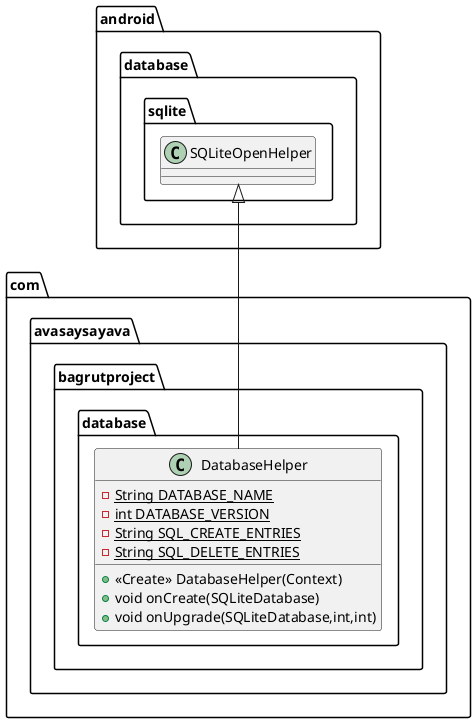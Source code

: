 @startuml
class com.avasaysayava.bagrutproject.database.DatabaseHelper {
- {static} String DATABASE_NAME
- {static} int DATABASE_VERSION
- {static} String SQL_CREATE_ENTRIES
- {static} String SQL_DELETE_ENTRIES
+ <<Create>> DatabaseHelper(Context)
+ void onCreate(SQLiteDatabase)
+ void onUpgrade(SQLiteDatabase,int,int)
}




android.database.sqlite.SQLiteOpenHelper <|-- com.avasaysayava.bagrutproject.database.DatabaseHelper
@enduml